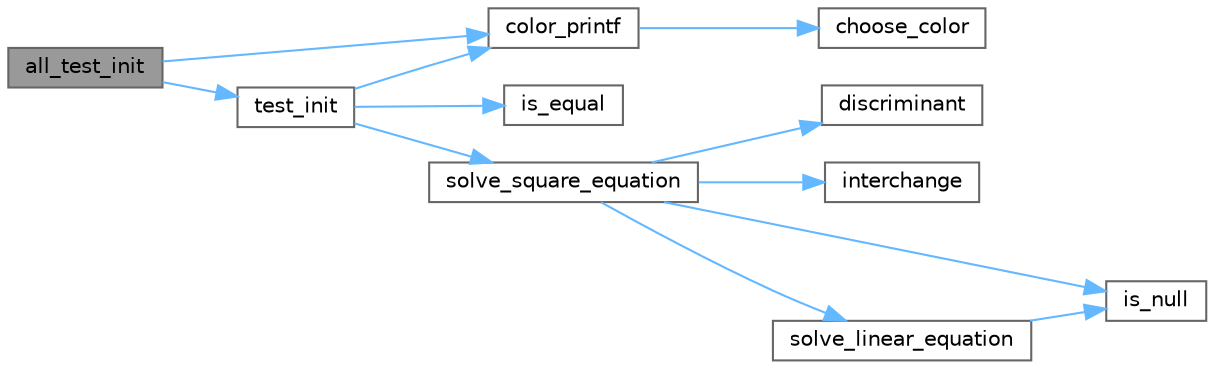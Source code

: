 digraph "all_test_init"
{
 // LATEX_PDF_SIZE
  bgcolor="transparent";
  edge [fontname=Helvetica,fontsize=10,labelfontname=Helvetica,labelfontsize=10];
  node [fontname=Helvetica,fontsize=10,shape=box,height=0.2,width=0.4];
  rankdir="LR";
  Node1 [id="Node000001",label="all_test_init",height=0.2,width=0.4,color="gray40", fillcolor="grey60", style="filled", fontcolor="black",tooltip="a function for running all tests"];
  Node1 -> Node2 [id="edge1_Node000001_Node000002",color="steelblue1",style="solid",tooltip=" "];
  Node2 [id="Node000002",label="color_printf",height=0.2,width=0.4,color="grey40", fillcolor="white", style="filled",URL="$color__printf_8cpp.html#a7c074de3badf5ee9989edbb64d6b3ec2",tooltip="main function for printing colorful text (works like fprintf() but has a color as an arg)"];
  Node2 -> Node3 [id="edge2_Node000002_Node000003",color="steelblue1",style="solid",tooltip=" "];
  Node3 [id="Node000003",label="choose_color",height=0.2,width=0.4,color="grey40", fillcolor="white", style="filled",URL="$color__printf_8cpp.html#a931e0d552b91322e02167b6261de8596",tooltip="a function for converting enum color value to string (esc sequence)"];
  Node1 -> Node4 [id="edge3_Node000001_Node000004",color="steelblue1",style="solid",tooltip=" "];
  Node4 [id="Node000004",label="test_init",height=0.2,width=0.4,color="grey40", fillcolor="white", style="filled",URL="$testing_8cpp.html#a08b2026795d206b857c96e7453965963",tooltip="a function for running a single test"];
  Node4 -> Node2 [id="edge4_Node000004_Node000002",color="steelblue1",style="solid",tooltip=" "];
  Node4 -> Node5 [id="edge5_Node000004_Node000005",color="steelblue1",style="solid",tooltip=" "];
  Node5 [id="Node000005",label="is_equal",height=0.2,width=0.4,color="grey40", fillcolor="white", style="filled",URL="$solve__equation_8cpp.html#a5cf9cf5e86c145a2bc103e94d0eb54db",tooltip="a function for comparing two dobule numbers (equal or not?)"];
  Node4 -> Node6 [id="edge6_Node000004_Node000006",color="steelblue1",style="solid",tooltip=" "];
  Node6 [id="Node000006",label="solve_square_equation",height=0.2,width=0.4,color="grey40", fillcolor="white", style="filled",URL="$solve__equation_8cpp.html#adb544ab94d3a5fa092f9e9eab7480cb9",tooltip="a function for solving square equation"];
  Node6 -> Node7 [id="edge7_Node000006_Node000007",color="steelblue1",style="solid",tooltip=" "];
  Node7 [id="Node000007",label="discriminant",height=0.2,width=0.4,color="grey40", fillcolor="white", style="filled",URL="$solve__equation_8cpp.html#a2876dcc4846e2235854a720d47131b88",tooltip="a function for solving discriminant"];
  Node6 -> Node8 [id="edge8_Node000006_Node000008",color="steelblue1",style="solid",tooltip=" "];
  Node8 [id="Node000008",label="interchange",height=0.2,width=0.4,color="grey40", fillcolor="white", style="filled",URL="$solve__equation_8cpp.html#ac44fe699bcba20ea6e1d9610de04ec15",tooltip="a function for interchanging the values of two numbers"];
  Node6 -> Node9 [id="edge9_Node000006_Node000009",color="steelblue1",style="solid",tooltip=" "];
  Node9 [id="Node000009",label="is_null",height=0.2,width=0.4,color="grey40", fillcolor="white", style="filled",URL="$solve__equation_8cpp.html#a247978824ef960d655ab771781bbbcfa",tooltip="a function for comparing double number with null"];
  Node6 -> Node10 [id="edge10_Node000006_Node000010",color="steelblue1",style="solid",tooltip=" "];
  Node10 [id="Node000010",label="solve_linear_equation",height=0.2,width=0.4,color="grey40", fillcolor="white", style="filled",URL="$solve__equation_8cpp.html#a68e3792d06ce7da11a042243ec03916f",tooltip="a function for solving a linear equation"];
  Node10 -> Node9 [id="edge11_Node000010_Node000009",color="steelblue1",style="solid",tooltip=" "];
}
